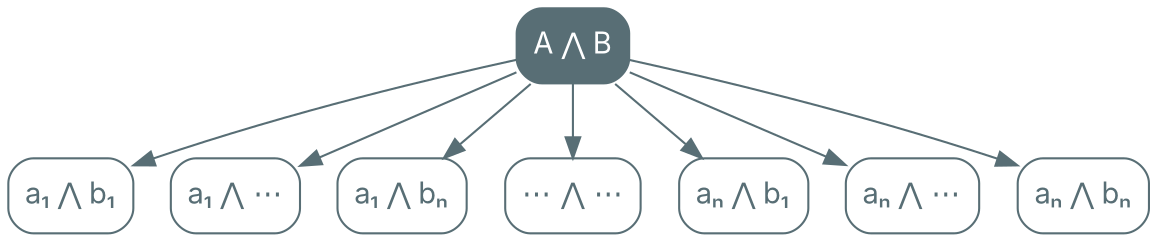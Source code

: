 digraph {
    bgcolor=transparent

    // Default theme: enabled
    node[shape="rectangle" style="rounded,filled" color="#586E75" fillcolor="#586E75" fontcolor="#ffffff" fontname="Inter,Arial"]
    edge [color="#586E75" fontcolor="#000000" fontname="Inter,Arial" fontsize=11]

    AndAB[label="A ⋀ B"]

    AndA1B1[label="a₁ ⋀ b₁" fillcolor="#ffffff" fontcolor="#586E75"]
    AndA1BE[label="a₁ ⋀ ⋯" fillcolor="#ffffff" fontcolor="#586E75"]
    AndA1BN[label="a₁ ⋀ bₙ" fillcolor="#ffffff" fontcolor="#586E75"]

    AndAEBE[label="⋯ ⋀ ⋯" fillcolor="#ffffff" fontcolor="#586E75"]

    AndANB1[label="aₙ ⋀ b₁" fillcolor="#ffffff" fontcolor="#586E75"]
    AndANBE[label="aₙ ⋀ ⋯" fillcolor="#ffffff" fontcolor="#586E75"]
    AndANBN[label="aₙ ⋀ bₙ" fillcolor="#ffffff" fontcolor="#586E75"]


    AndAB -> AndA1B1
    AndAB -> AndA1BE
    AndAB -> AndA1BN

    AndAB -> AndAEBE

    AndAB -> AndANB1
    AndAB -> AndANBE
    AndAB -> AndANBN

}
